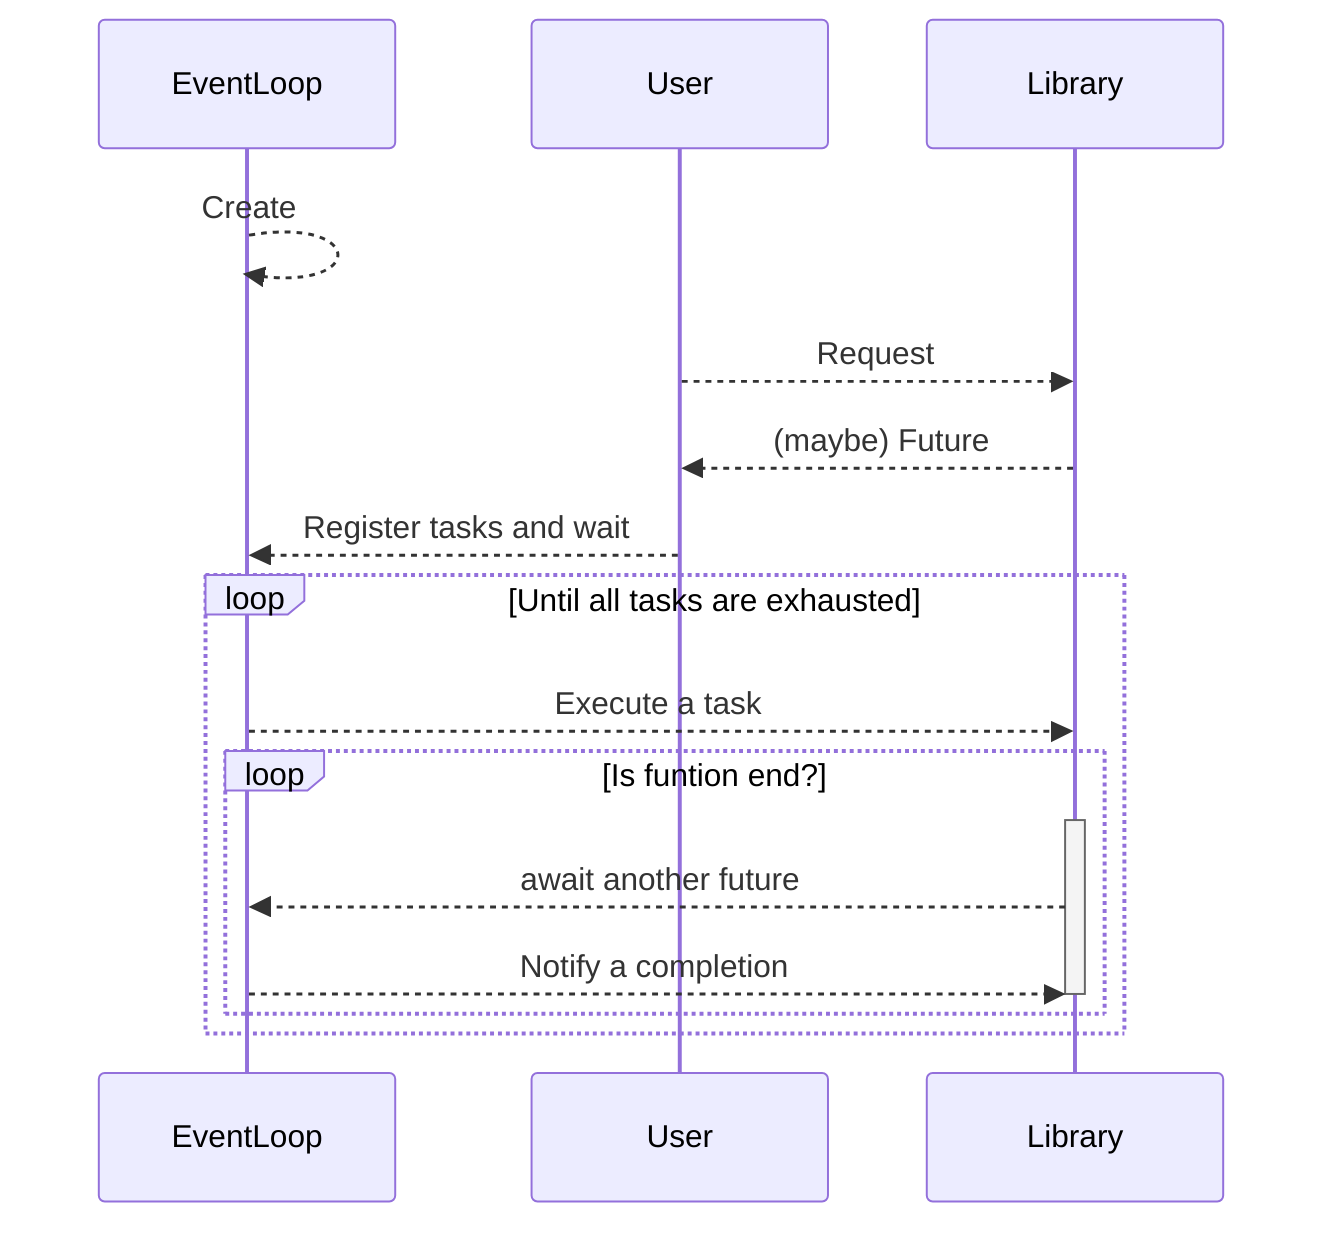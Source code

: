 sequenceDiagram
    EventLoop-->>EventLoop: Create

    User-->>Library: Request
    Library-->>User: (maybe) Future

    User-->>EventLoop: Register tasks and wait

    loop Until all tasks are exhausted
        EventLoop-->>Library: Execute a task

        loop Is funtion end?
            activate Library
                Library-->>EventLoop: await another future
                EventLoop-->>Library: Notify a completion
            deactivate Library
        end
    end